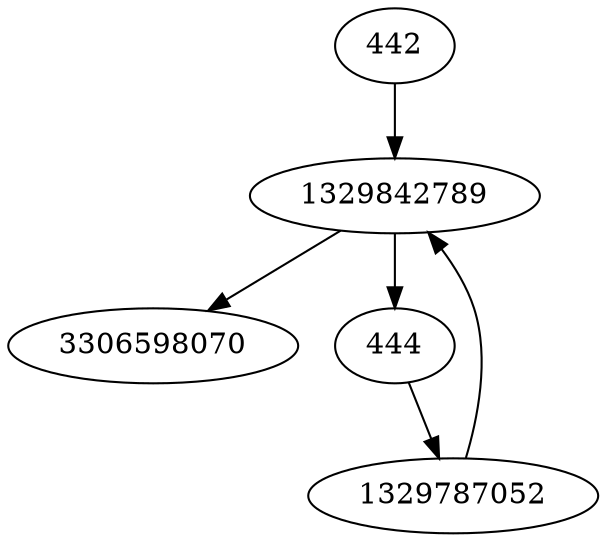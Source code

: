 strict digraph  {
1329842789;
1329787052;
3306598070;
442;
444;
1329842789 -> 444;
1329842789 -> 3306598070;
1329787052 -> 1329842789;
442 -> 1329842789;
444 -> 1329787052;
}

